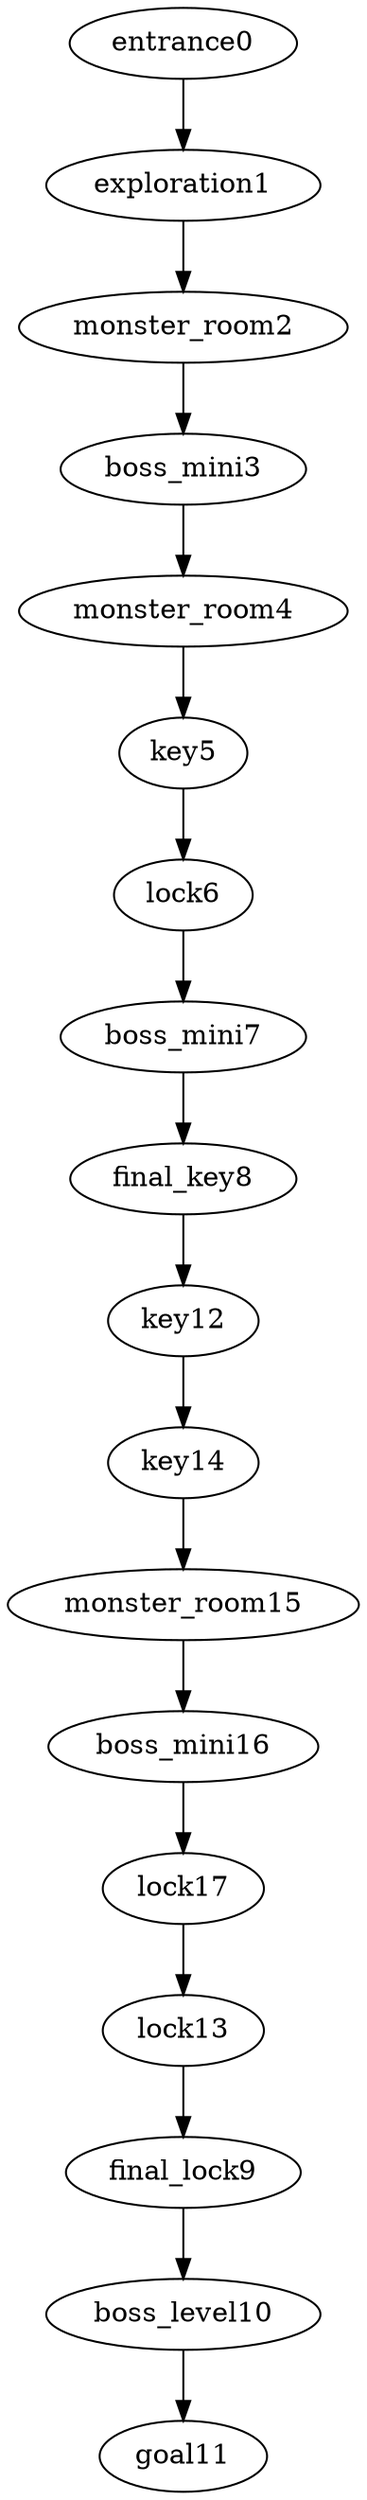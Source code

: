 digraph mission {
entrance0 -> exploration1
exploration1 -> monster_room2
monster_room2 -> boss_mini3
boss_mini3 -> monster_room4
monster_room4 -> key5
key5 -> lock6
lock6 -> boss_mini7
boss_mini7 -> final_key8
final_key8 -> key12
final_lock9 -> boss_level10
boss_level10 -> goal11
key12 -> key14
lock13 -> final_lock9
key14 -> monster_room15
monster_room15 -> boss_mini16
boss_mini16 -> lock17
lock17 -> lock13
}